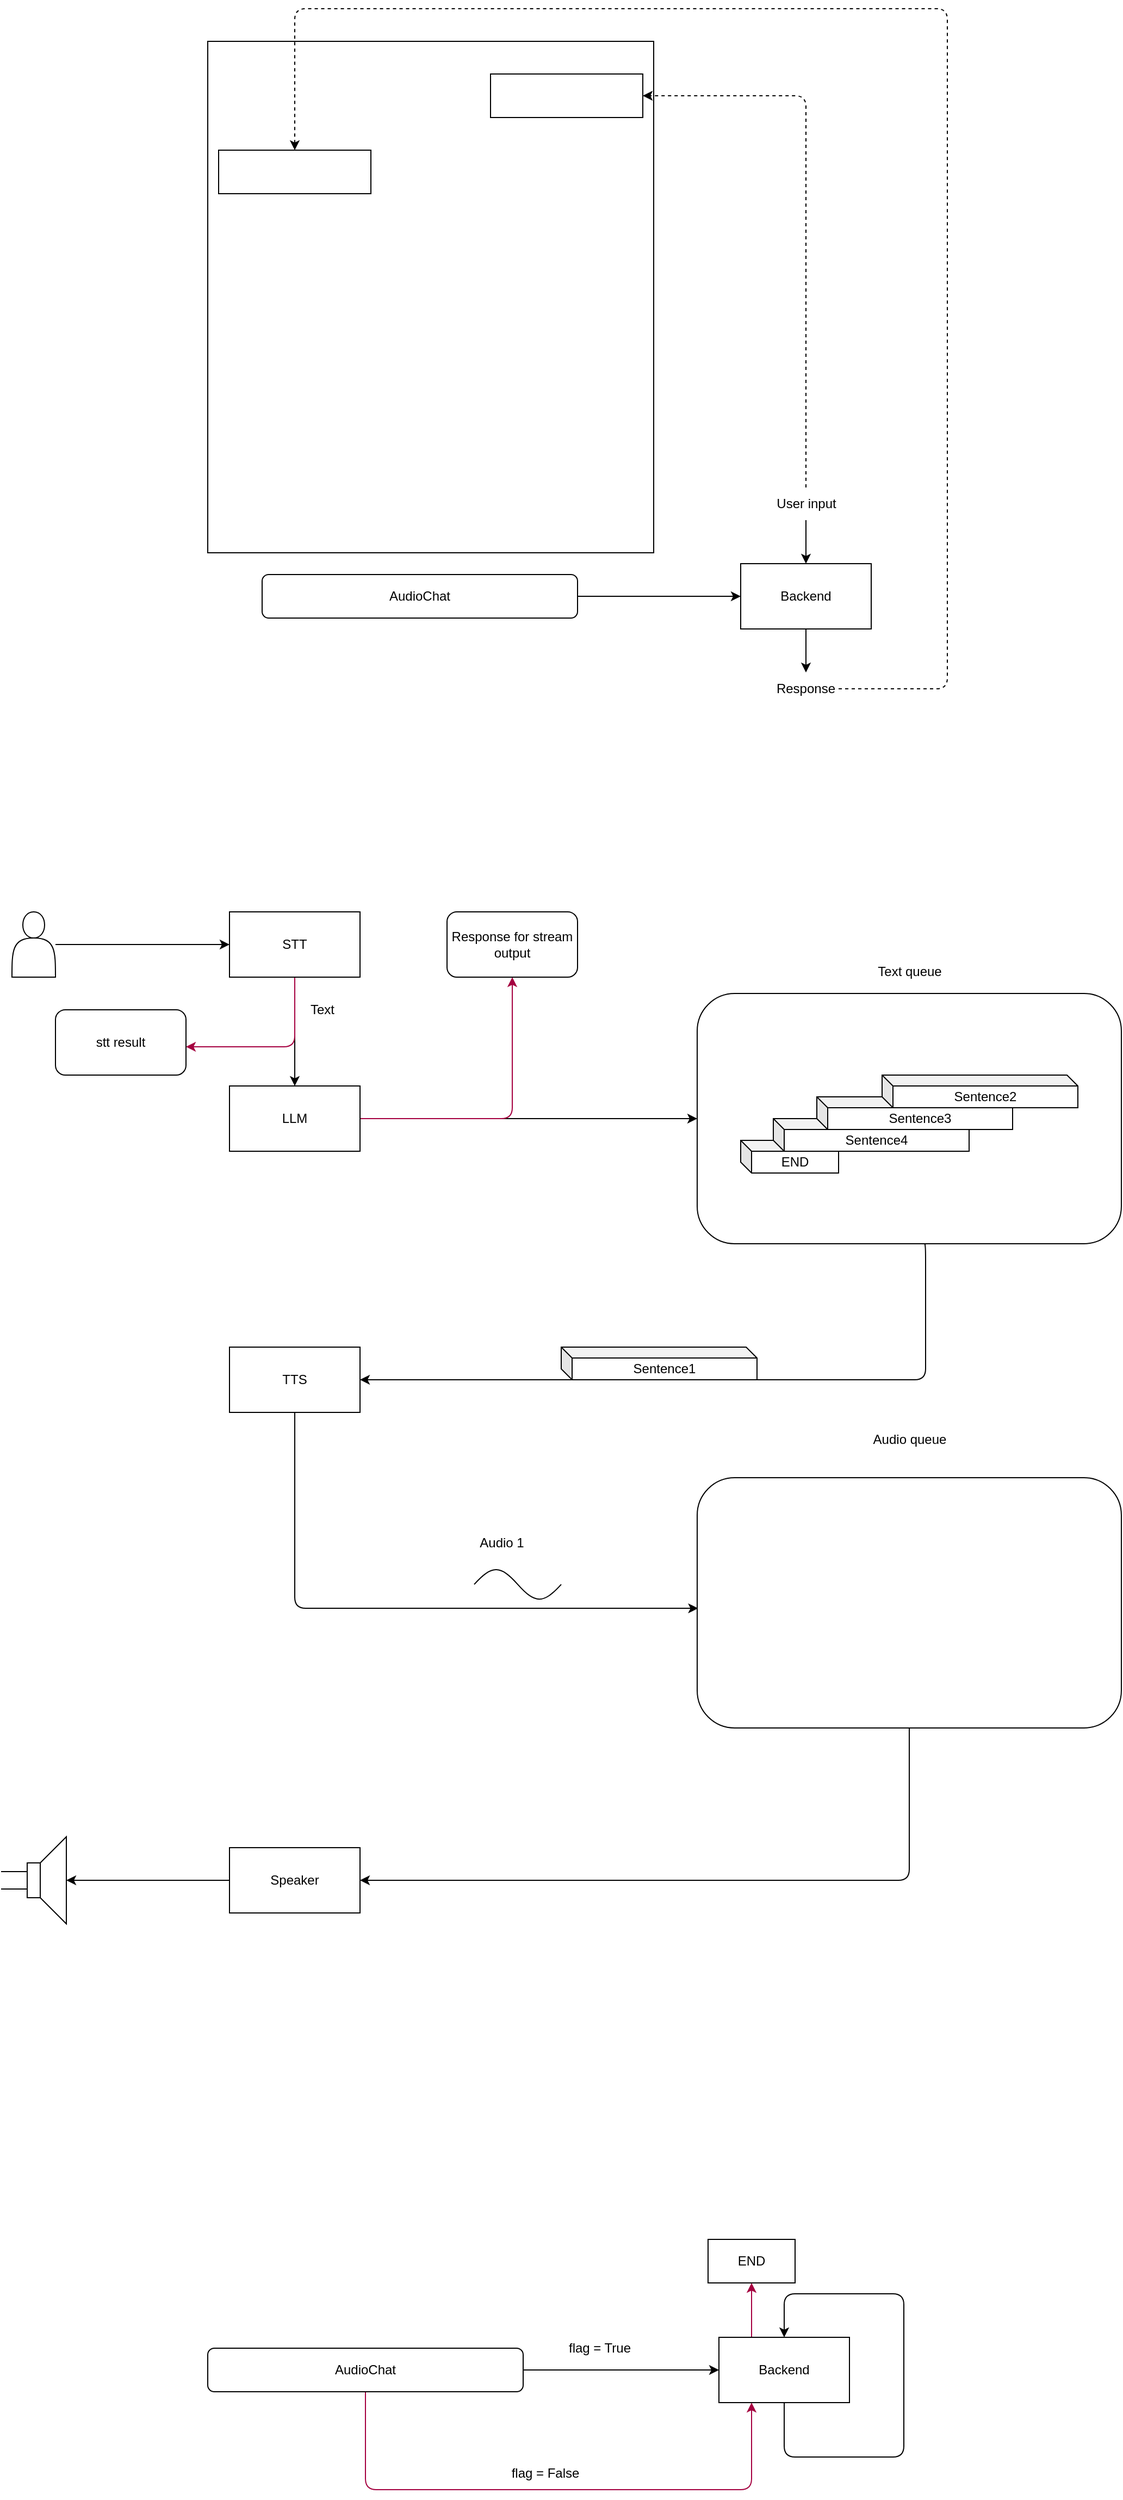 <mxfile>
    <diagram name="第 1 页" id="Wu566Kua2JstjRgyABkP">
        <mxGraphModel dx="4410" dy="2523" grid="1" gridSize="10" guides="1" tooltips="1" connect="1" arrows="1" fold="1" page="1" pageScale="1" pageWidth="827" pageHeight="1169" math="0" shadow="0">
            <root>
                <mxCell id="0"/>
                <mxCell id="1" parent="0"/>
                <mxCell id="5" style="edgeStyle=none;html=1;entryX=1;entryY=0.5;entryDx=0;entryDy=0;" parent="1" source="22" target="15" edge="1">
                    <mxGeometry relative="1" as="geometry">
                        <Array as="points">
                            <mxPoint x="730" y="1410"/>
                            <mxPoint x="730" y="1530"/>
                        </Array>
                    </mxGeometry>
                </mxCell>
                <mxCell id="6" style="edgeStyle=none;html=1;" parent="1" source="7" target="9" edge="1">
                    <mxGeometry relative="1" as="geometry">
                        <mxPoint x="150" y="1130" as="targetPoint"/>
                    </mxGeometry>
                </mxCell>
                <mxCell id="7" value="" style="shape=actor;whiteSpace=wrap;html=1;" parent="1" vertex="1">
                    <mxGeometry x="-110" y="1100" width="40" height="60" as="geometry"/>
                </mxCell>
                <mxCell id="8" value="" style="edgeStyle=none;html=1;" parent="1" source="9" target="11" edge="1">
                    <mxGeometry relative="1" as="geometry"/>
                </mxCell>
                <mxCell id="34" style="edgeStyle=none;html=1;fillColor=#d80073;strokeColor=#A50040;" parent="1" source="9" edge="1">
                    <mxGeometry relative="1" as="geometry">
                        <Array as="points">
                            <mxPoint x="150" y="1224"/>
                        </Array>
                        <mxPoint x="50" y="1224" as="targetPoint"/>
                    </mxGeometry>
                </mxCell>
                <mxCell id="9" value="STT" style="rounded=0;whiteSpace=wrap;html=1;" parent="1" vertex="1">
                    <mxGeometry x="90" y="1100" width="120" height="60" as="geometry"/>
                </mxCell>
                <mxCell id="10" style="edgeStyle=none;html=1;entryX=0;entryY=0.5;entryDx=0;entryDy=0;" parent="1" source="11" target="22" edge="1">
                    <mxGeometry relative="1" as="geometry">
                        <mxPoint x="530" y="1130" as="targetPoint"/>
                    </mxGeometry>
                </mxCell>
                <mxCell id="30" style="edgeStyle=none;html=1;exitX=1;exitY=0.5;exitDx=0;exitDy=0;fillColor=#d80073;strokeColor=#A50040;" parent="1" source="11" target="31" edge="1">
                    <mxGeometry relative="1" as="geometry">
                        <mxPoint x="350" y="1120" as="targetPoint"/>
                        <Array as="points">
                            <mxPoint x="350" y="1290"/>
                        </Array>
                    </mxGeometry>
                </mxCell>
                <mxCell id="11" value="LLM" style="rounded=0;whiteSpace=wrap;html=1;" parent="1" vertex="1">
                    <mxGeometry x="90" y="1260" width="120" height="60" as="geometry"/>
                </mxCell>
                <mxCell id="12" value="Text" style="text;html=1;align=center;verticalAlign=middle;resizable=0;points=[];autosize=1;strokeColor=none;fillColor=none;" parent="1" vertex="1">
                    <mxGeometry x="150" y="1175" width="50" height="30" as="geometry"/>
                </mxCell>
                <mxCell id="13" value="Sentence1" style="shape=cube;whiteSpace=wrap;html=1;boundedLbl=1;backgroundOutline=1;darkOpacity=0.05;darkOpacity2=0.1;size=10;" parent="1" vertex="1">
                    <mxGeometry x="395" y="1500" width="180" height="30" as="geometry"/>
                </mxCell>
                <mxCell id="14" style="edgeStyle=none;html=1;entryX=0.002;entryY=0.522;entryDx=0;entryDy=0;entryPerimeter=0;" parent="1" source="15" target="17" edge="1">
                    <mxGeometry relative="1" as="geometry">
                        <Array as="points">
                            <mxPoint x="150" y="1740"/>
                        </Array>
                    </mxGeometry>
                </mxCell>
                <mxCell id="15" value="TTS" style="rounded=0;whiteSpace=wrap;html=1;" parent="1" vertex="1">
                    <mxGeometry x="90" y="1500" width="120" height="60" as="geometry"/>
                </mxCell>
                <mxCell id="16" style="edgeStyle=none;html=1;entryX=1;entryY=0.5;entryDx=0;entryDy=0;" parent="1" source="17" target="29" edge="1">
                    <mxGeometry relative="1" as="geometry">
                        <Array as="points">
                            <mxPoint x="715" y="1990"/>
                        </Array>
                    </mxGeometry>
                </mxCell>
                <mxCell id="17" value="" style="rounded=1;whiteSpace=wrap;html=1;" parent="1" vertex="1">
                    <mxGeometry x="520" y="1620" width="390" height="230" as="geometry"/>
                </mxCell>
                <mxCell id="18" value="Audio queue" style="text;html=1;align=center;verticalAlign=middle;resizable=0;points=[];autosize=1;strokeColor=none;fillColor=none;" parent="1" vertex="1">
                    <mxGeometry x="670" y="1570" width="90" height="30" as="geometry"/>
                </mxCell>
                <mxCell id="19" value="" style="pointerEvents=1;verticalLabelPosition=bottom;shadow=0;dashed=0;align=center;html=1;verticalAlign=top;shape=mxgraph.electrical.waveforms.sine_wave;" parent="1" vertex="1">
                    <mxGeometry x="315" y="1700" width="80" height="36.18" as="geometry"/>
                </mxCell>
                <mxCell id="20" value="Audio 1" style="text;html=1;align=center;verticalAlign=middle;resizable=0;points=[];autosize=1;strokeColor=none;fillColor=none;" parent="1" vertex="1">
                    <mxGeometry x="310" y="1665" width="60" height="30" as="geometry"/>
                </mxCell>
                <mxCell id="21" value="" style="pointerEvents=1;verticalLabelPosition=bottom;shadow=0;dashed=0;align=center;html=1;verticalAlign=top;shape=mxgraph.electrical.electro-mechanical.loudspeaker;" parent="1" vertex="1">
                    <mxGeometry x="-120" y="1950" width="60" height="80" as="geometry"/>
                </mxCell>
                <mxCell id="22" value="" style="rounded=1;whiteSpace=wrap;html=1;" parent="1" vertex="1">
                    <mxGeometry x="520" y="1175" width="390" height="230" as="geometry"/>
                </mxCell>
                <mxCell id="23" value="END" style="shape=cube;whiteSpace=wrap;html=1;boundedLbl=1;backgroundOutline=1;darkOpacity=0.05;darkOpacity2=0.1;size=10;" parent="1" vertex="1">
                    <mxGeometry x="560" y="1310" width="90" height="30" as="geometry"/>
                </mxCell>
                <mxCell id="24" value="Sentence4" style="shape=cube;whiteSpace=wrap;html=1;boundedLbl=1;backgroundOutline=1;darkOpacity=0.05;darkOpacity2=0.1;size=10;" parent="1" vertex="1">
                    <mxGeometry x="590" y="1290" width="180" height="30" as="geometry"/>
                </mxCell>
                <mxCell id="25" value="Sentence3" style="shape=cube;whiteSpace=wrap;html=1;boundedLbl=1;backgroundOutline=1;darkOpacity=0.05;darkOpacity2=0.1;size=10;" parent="1" vertex="1">
                    <mxGeometry x="630" y="1270" width="180" height="30" as="geometry"/>
                </mxCell>
                <mxCell id="26" value="Sentence2" style="shape=cube;whiteSpace=wrap;html=1;boundedLbl=1;backgroundOutline=1;darkOpacity=0.05;darkOpacity2=0.1;size=10;" parent="1" vertex="1">
                    <mxGeometry x="690" y="1250" width="180" height="30" as="geometry"/>
                </mxCell>
                <mxCell id="27" value="Text queue" style="text;html=1;align=center;verticalAlign=middle;resizable=0;points=[];autosize=1;strokeColor=none;fillColor=none;" parent="1" vertex="1">
                    <mxGeometry x="675" y="1140" width="80" height="30" as="geometry"/>
                </mxCell>
                <mxCell id="28" style="edgeStyle=none;html=1;entryX=1;entryY=0.5;entryDx=0;entryDy=0;entryPerimeter=0;" parent="1" source="29" target="21" edge="1">
                    <mxGeometry relative="1" as="geometry"/>
                </mxCell>
                <mxCell id="29" value="Speaker" style="rounded=0;whiteSpace=wrap;html=1;" parent="1" vertex="1">
                    <mxGeometry x="90" y="1960" width="120" height="60" as="geometry"/>
                </mxCell>
                <mxCell id="31" value="Response for stream output" style="rounded=1;whiteSpace=wrap;html=1;" parent="1" vertex="1">
                    <mxGeometry x="290" y="1100" width="120" height="60" as="geometry"/>
                </mxCell>
                <mxCell id="35" value="" style="rounded=0;whiteSpace=wrap;html=1;" parent="1" vertex="1">
                    <mxGeometry x="70" y="300" width="410" height="470" as="geometry"/>
                </mxCell>
                <mxCell id="36" style="edgeStyle=none;html=1;entryX=0;entryY=0.5;entryDx=0;entryDy=0;" parent="1" source="37" target="39" edge="1">
                    <mxGeometry relative="1" as="geometry"/>
                </mxCell>
                <mxCell id="37" value="AudioChat" style="rounded=1;whiteSpace=wrap;html=1;" parent="1" vertex="1">
                    <mxGeometry x="120" y="790" width="290" height="40" as="geometry"/>
                </mxCell>
                <mxCell id="38" style="edgeStyle=orthogonalEdgeStyle;rounded=0;orthogonalLoop=1;jettySize=auto;html=1;" parent="1" source="39" target="44" edge="1">
                    <mxGeometry relative="1" as="geometry">
                        <mxPoint x="620" y="880" as="targetPoint"/>
                    </mxGeometry>
                </mxCell>
                <mxCell id="39" value="Backend" style="rounded=0;whiteSpace=wrap;html=1;" parent="1" vertex="1">
                    <mxGeometry x="560" y="780" width="120" height="60" as="geometry"/>
                </mxCell>
                <mxCell id="40" style="edgeStyle=orthogonalEdgeStyle;rounded=0;orthogonalLoop=1;jettySize=auto;html=1;entryX=0.5;entryY=0;entryDx=0;entryDy=0;" parent="1" source="42" target="39" edge="1">
                    <mxGeometry relative="1" as="geometry"/>
                </mxCell>
                <mxCell id="41" style="edgeStyle=none;html=1;entryX=1;entryY=0.5;entryDx=0;entryDy=0;dashed=1;" parent="1" source="42" target="46" edge="1">
                    <mxGeometry relative="1" as="geometry">
                        <Array as="points">
                            <mxPoint x="620" y="350"/>
                        </Array>
                    </mxGeometry>
                </mxCell>
                <mxCell id="42" value="User input" style="text;html=1;align=center;verticalAlign=middle;resizable=0;points=[];autosize=1;strokeColor=none;fillColor=none;" parent="1" vertex="1">
                    <mxGeometry x="580" y="710" width="80" height="30" as="geometry"/>
                </mxCell>
                <mxCell id="43" style="edgeStyle=none;html=1;entryX=0.5;entryY=0;entryDx=0;entryDy=0;dashed=1;" parent="1" source="44" target="45" edge="1">
                    <mxGeometry relative="1" as="geometry">
                        <Array as="points">
                            <mxPoint x="750" y="895"/>
                            <mxPoint x="750" y="270"/>
                            <mxPoint x="150" y="270"/>
                        </Array>
                    </mxGeometry>
                </mxCell>
                <mxCell id="44" value="Response" style="text;html=1;align=center;verticalAlign=middle;whiteSpace=wrap;rounded=0;" parent="1" vertex="1">
                    <mxGeometry x="590" y="880" width="60" height="30" as="geometry"/>
                </mxCell>
                <mxCell id="45" value="" style="rounded=0;whiteSpace=wrap;html=1;" parent="1" vertex="1">
                    <mxGeometry x="80" y="400" width="140" height="40" as="geometry"/>
                </mxCell>
                <mxCell id="46" value="" style="rounded=0;whiteSpace=wrap;html=1;" parent="1" vertex="1">
                    <mxGeometry x="330" y="330" width="140" height="40" as="geometry"/>
                </mxCell>
                <mxCell id="47" value="stt result" style="rounded=1;whiteSpace=wrap;html=1;" parent="1" vertex="1">
                    <mxGeometry x="-70" y="1190" width="120" height="60" as="geometry"/>
                </mxCell>
                <mxCell id="49" style="edgeStyle=none;html=1;" edge="1" parent="1" source="48" target="50">
                    <mxGeometry relative="1" as="geometry">
                        <mxPoint x="570" y="2440" as="targetPoint"/>
                    </mxGeometry>
                </mxCell>
                <mxCell id="55" style="edgeStyle=none;html=1;entryX=0.25;entryY=1;entryDx=0;entryDy=0;exitX=0.5;exitY=1;exitDx=0;exitDy=0;fillColor=#d80073;strokeColor=#A50040;" edge="1" parent="1" source="48" target="50">
                    <mxGeometry relative="1" as="geometry">
                        <Array as="points">
                            <mxPoint x="215" y="2550"/>
                            <mxPoint x="570" y="2550"/>
                        </Array>
                    </mxGeometry>
                </mxCell>
                <mxCell id="48" value="AudioChat" style="rounded=1;whiteSpace=wrap;html=1;" vertex="1" parent="1">
                    <mxGeometry x="70" y="2420" width="290" height="40" as="geometry"/>
                </mxCell>
                <mxCell id="57" style="edgeStyle=none;html=1;exitX=0.25;exitY=0;exitDx=0;exitDy=0;fillColor=#d80073;strokeColor=#A50040;" edge="1" parent="1" source="50" target="58">
                    <mxGeometry relative="1" as="geometry">
                        <mxPoint x="570" y="2330" as="targetPoint"/>
                    </mxGeometry>
                </mxCell>
                <mxCell id="50" value="Backend" style="rounded=0;whiteSpace=wrap;html=1;" vertex="1" parent="1">
                    <mxGeometry x="540" y="2410" width="120" height="60" as="geometry"/>
                </mxCell>
                <mxCell id="53" style="edgeStyle=none;html=1;entryX=0.5;entryY=0;entryDx=0;entryDy=0;exitX=0.5;exitY=1;exitDx=0;exitDy=0;" edge="1" parent="1" source="50" target="50">
                    <mxGeometry relative="1" as="geometry">
                        <Array as="points">
                            <mxPoint x="600" y="2520"/>
                            <mxPoint x="710" y="2520"/>
                            <mxPoint x="710" y="2370"/>
                            <mxPoint x="600" y="2370"/>
                        </Array>
                    </mxGeometry>
                </mxCell>
                <mxCell id="54" value="flag = True" style="text;html=1;align=center;verticalAlign=middle;resizable=0;points=[];autosize=1;strokeColor=none;fillColor=none;" vertex="1" parent="1">
                    <mxGeometry x="390" y="2405" width="80" height="30" as="geometry"/>
                </mxCell>
                <mxCell id="56" value="flag = False" style="text;html=1;align=center;verticalAlign=middle;resizable=0;points=[];autosize=1;strokeColor=none;fillColor=none;" vertex="1" parent="1">
                    <mxGeometry x="335" y="2520" width="90" height="30" as="geometry"/>
                </mxCell>
                <mxCell id="58" value="END" style="rounded=0;whiteSpace=wrap;html=1;" vertex="1" parent="1">
                    <mxGeometry x="530" y="2320" width="80" height="40" as="geometry"/>
                </mxCell>
            </root>
        </mxGraphModel>
    </diagram>
</mxfile>